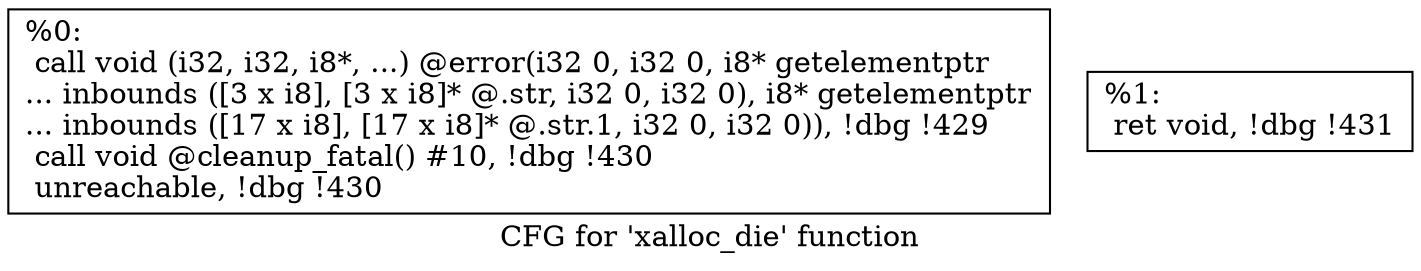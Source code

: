 digraph "CFG for 'xalloc_die' function" {
	label="CFG for 'xalloc_die' function";

	Node0x2363890 [shape=record,label="{%0:\l  call void (i32, i32, i8*, ...) @error(i32 0, i32 0, i8* getelementptr\l... inbounds ([3 x i8], [3 x i8]* @.str, i32 0, i32 0), i8* getelementptr\l... inbounds ([17 x i8], [17 x i8]* @.str.1, i32 0, i32 0)), !dbg !429\l  call void @cleanup_fatal() #10, !dbg !430\l  unreachable, !dbg !430\l}"];
	Node0x23638e0 [shape=record,label="{%1:                                                  \l  ret void, !dbg !431\l}"];
}
